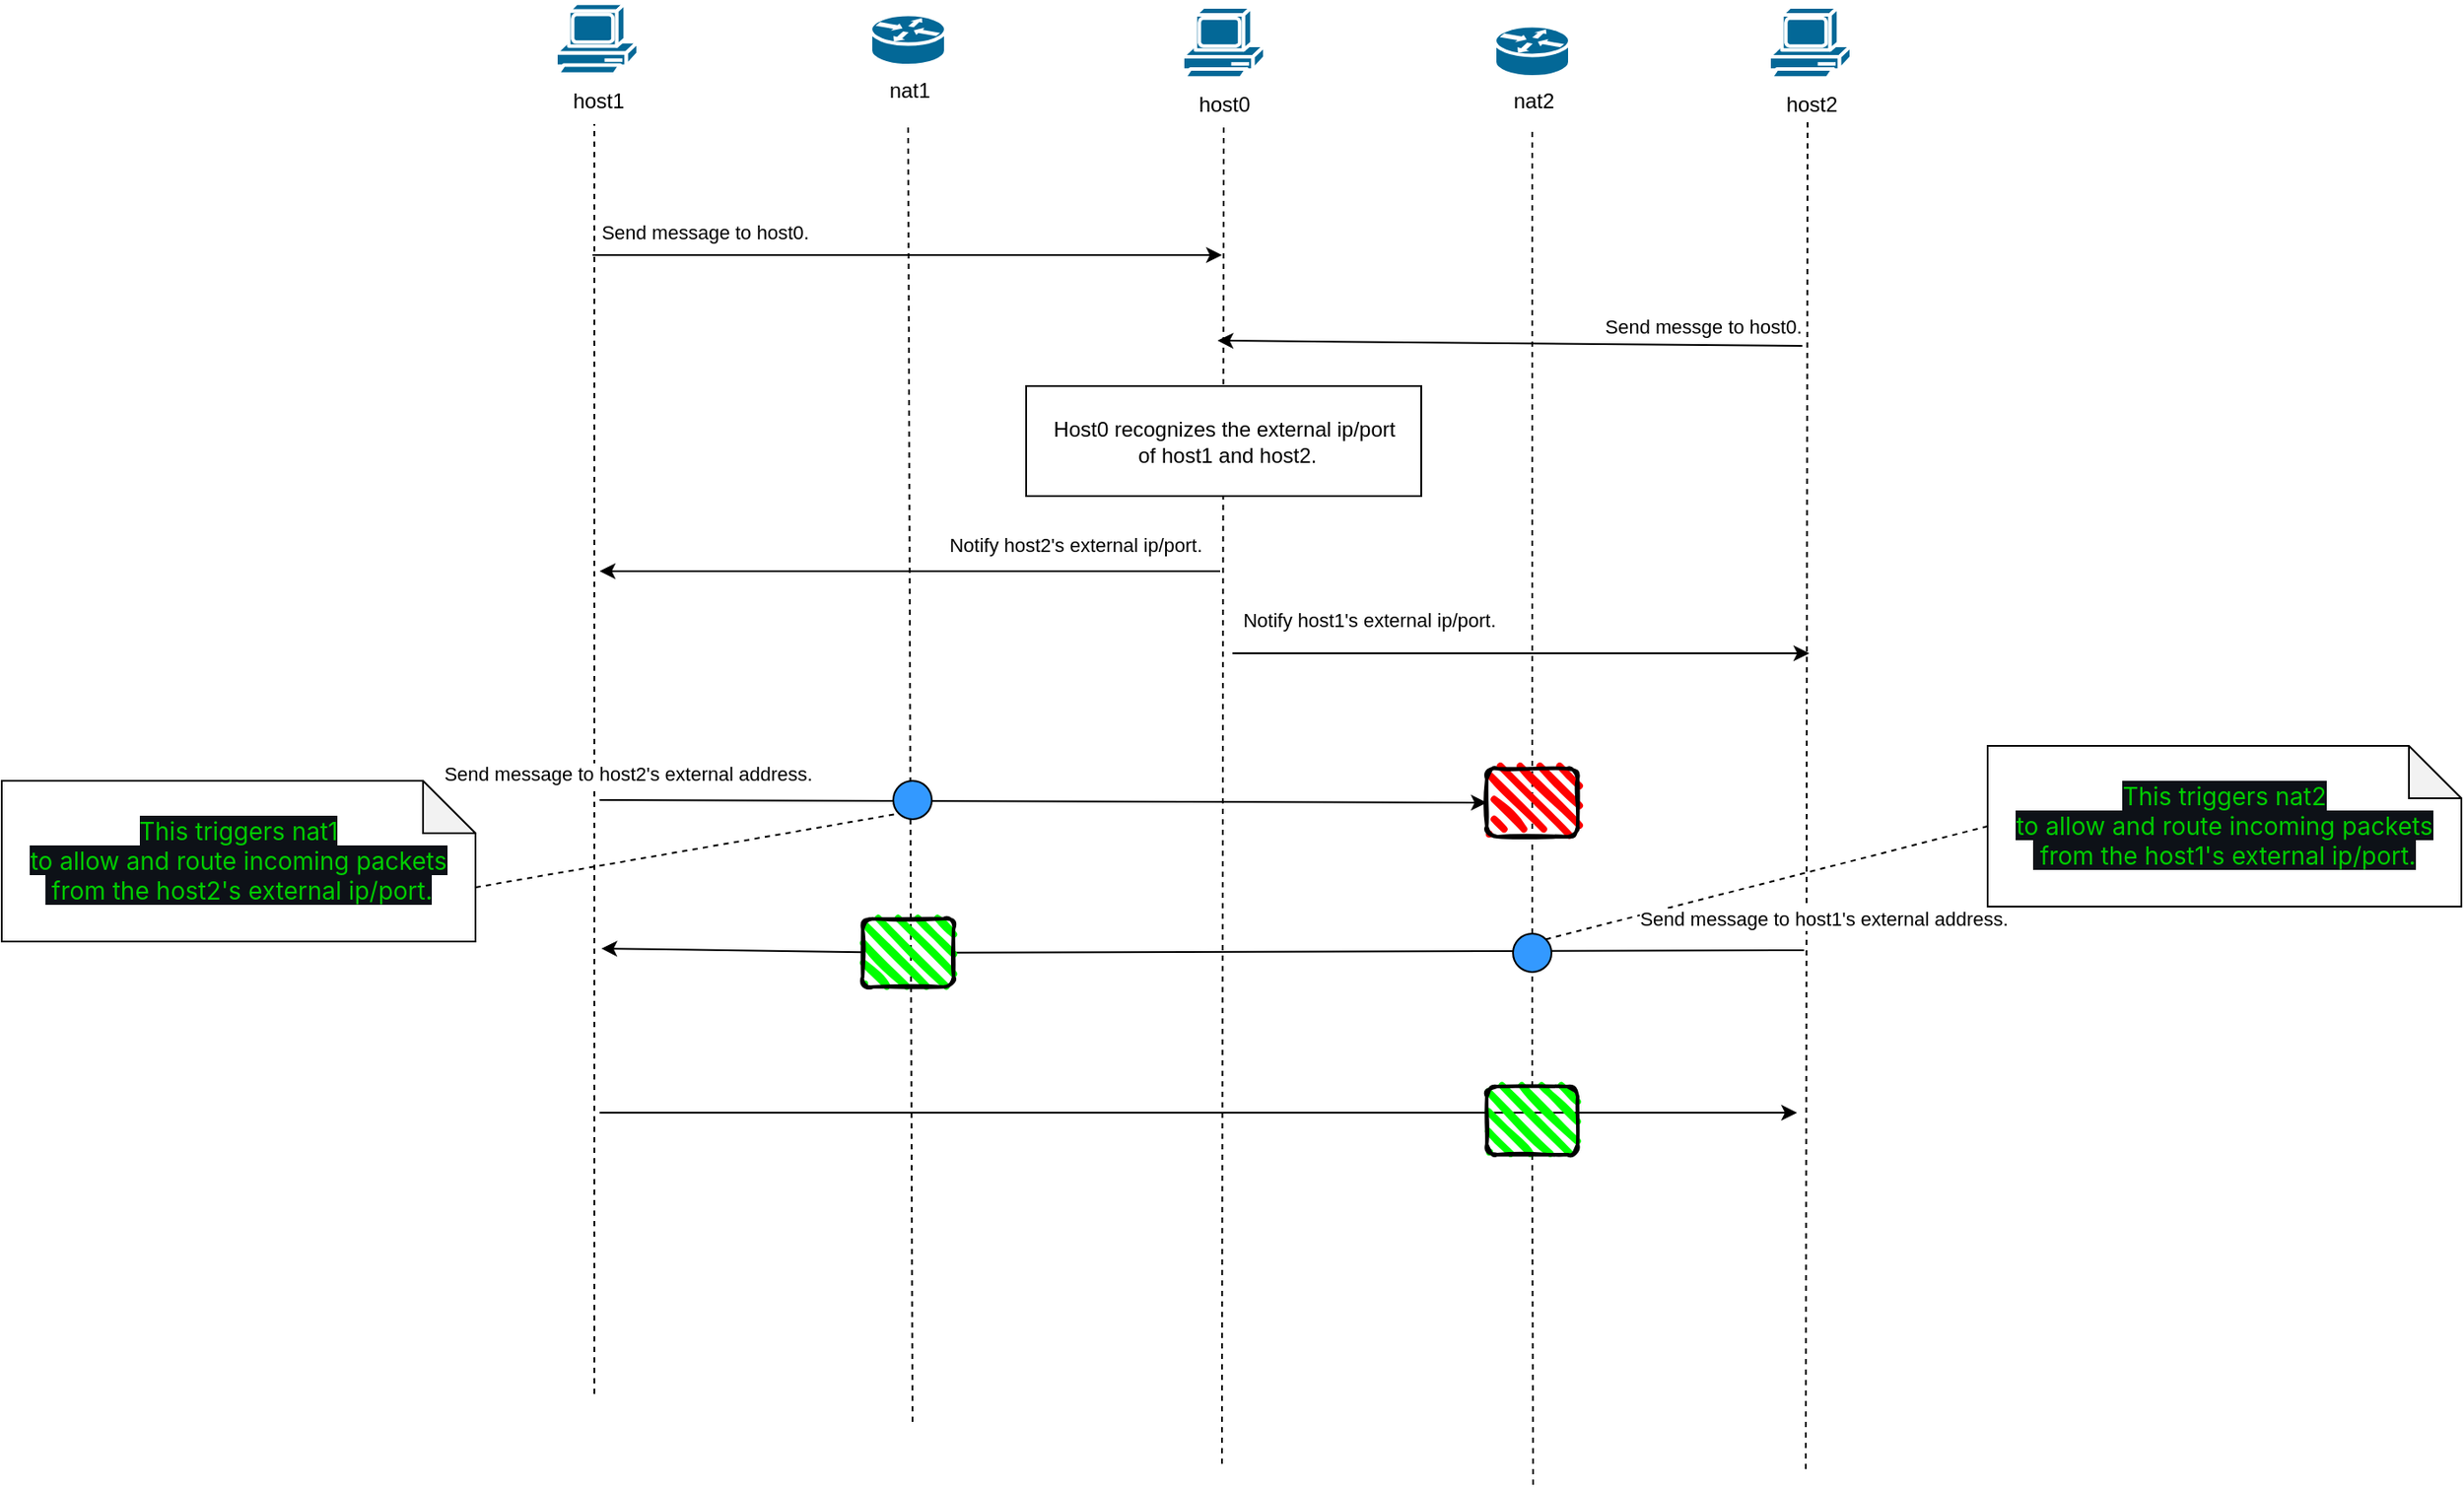 <mxfile>
    <diagram id="ExdccTZqctQwAvQB16s_" name="Page-1">
        <mxGraphModel dx="1976" dy="1072" grid="0" gridSize="10" guides="1" tooltips="1" connect="1" arrows="1" fold="1" page="0" pageScale="1" pageWidth="827" pageHeight="1169" math="0" shadow="0">
            <root>
                <mxCell id="0"/>
                <mxCell id="1" parent="0"/>
                <mxCell id="50" value="" style="endArrow=none;dashed=1;html=1;fontSize=12;entryX=0.5;entryY=1;entryDx=0;entryDy=0;" parent="1" edge="1">
                    <mxGeometry width="50" height="50" relative="1" as="geometry">
                        <mxPoint x="60" y="888" as="sourcePoint"/>
                        <mxPoint x="60" y="161" as="targetPoint"/>
                    </mxGeometry>
                </mxCell>
                <mxCell id="51" value="" style="endArrow=none;dashed=1;html=1;fontSize=12;entryX=0.5;entryY=1;entryDx=0;entryDy=0;" parent="1" edge="1">
                    <mxGeometry width="50" height="50" relative="1" as="geometry">
                        <mxPoint x="419" y="928" as="sourcePoint"/>
                        <mxPoint x="420" y="160" as="targetPoint"/>
                    </mxGeometry>
                </mxCell>
                <mxCell id="52" value="" style="endArrow=classic;html=1;" parent="1" edge="1">
                    <mxGeometry width="50" height="50" relative="1" as="geometry">
                        <mxPoint x="59" y="236" as="sourcePoint"/>
                        <mxPoint x="419" y="236" as="targetPoint"/>
                    </mxGeometry>
                </mxCell>
                <mxCell id="108" value="Send message to host0." style="edgeLabel;html=1;align=center;verticalAlign=middle;resizable=0;points=[];" vertex="1" connectable="0" parent="52">
                    <mxGeometry x="-0.328" y="-3" relative="1" as="geometry">
                        <mxPoint x="-57" y="-16" as="offset"/>
                    </mxGeometry>
                </mxCell>
                <mxCell id="54" value="" style="endArrow=classic;html=1;" parent="1" edge="1">
                    <mxGeometry width="50" height="50" relative="1" as="geometry">
                        <mxPoint x="418" y="417" as="sourcePoint"/>
                        <mxPoint x="63" y="417" as="targetPoint"/>
                    </mxGeometry>
                </mxCell>
                <mxCell id="109" value="Notify host2's external ip/port." style="edgeLabel;html=1;align=center;verticalAlign=middle;resizable=0;points=[];" vertex="1" connectable="0" parent="54">
                    <mxGeometry x="0.358" y="1" relative="1" as="geometry">
                        <mxPoint x="158" y="-16" as="offset"/>
                    </mxGeometry>
                </mxCell>
                <mxCell id="56" value="" style="endArrow=classic;html=1;" parent="1" edge="1">
                    <mxGeometry width="50" height="50" relative="1" as="geometry">
                        <mxPoint x="751" y="288" as="sourcePoint"/>
                        <mxPoint x="416.5" y="285" as="targetPoint"/>
                    </mxGeometry>
                </mxCell>
                <mxCell id="111" value="Send messge to host0." style="edgeLabel;html=1;align=center;verticalAlign=middle;resizable=0;points=[];" vertex="1" connectable="0" parent="56">
                    <mxGeometry x="-0.539" y="-1" relative="1" as="geometry">
                        <mxPoint x="20" y="-10" as="offset"/>
                    </mxGeometry>
                </mxCell>
                <mxCell id="59" value="" style="endArrow=none;dashed=1;html=1;fontSize=12;entryX=0.5;entryY=1;entryDx=0;entryDy=0;" parent="1" edge="1">
                    <mxGeometry width="50" height="50" relative="1" as="geometry">
                        <mxPoint x="753" y="931" as="sourcePoint"/>
                        <mxPoint x="754" y="159" as="targetPoint"/>
                    </mxGeometry>
                </mxCell>
                <mxCell id="61" value="" style="endArrow=none;dashed=1;html=1;fontSize=12;entryX=0.5;entryY=1;entryDx=0;entryDy=0;" parent="1" edge="1">
                    <mxGeometry width="50" height="50" relative="1" as="geometry">
                        <mxPoint x="242" y="904" as="sourcePoint"/>
                        <mxPoint x="239.5" y="161" as="targetPoint"/>
                    </mxGeometry>
                </mxCell>
                <mxCell id="63" value="" style="endArrow=none;dashed=1;html=1;fontSize=12;entryX=0.5;entryY=1;entryDx=0;entryDy=0;startArrow=none;" parent="1" edge="1" source="105">
                    <mxGeometry width="50" height="50" relative="1" as="geometry">
                        <mxPoint x="597" y="940" as="sourcePoint"/>
                        <mxPoint x="596.5" y="164" as="targetPoint"/>
                    </mxGeometry>
                </mxCell>
                <mxCell id="73" value="" style="endArrow=classic;html=1;startArrow=none;" parent="1" edge="1">
                    <mxGeometry width="50" height="50" relative="1" as="geometry">
                        <mxPoint x="63" y="727" as="sourcePoint"/>
                        <mxPoint x="748" y="727" as="targetPoint"/>
                    </mxGeometry>
                </mxCell>
                <mxCell id="83" value="&lt;span style=&quot;font-family: -apple-system, &amp;quot;system-ui&amp;quot;, &amp;quot;Segoe UI&amp;quot;, &amp;quot;Noto Sans&amp;quot;, Helvetica, Arial, sans-serif, &amp;quot;Apple Color Emoji&amp;quot;, &amp;quot;Segoe UI Emoji&amp;quot;; font-size: 14px; text-align: left; background-color: rgb(13, 17, 23);&quot;&gt;This triggers nat1&lt;br&gt;to allow and route incoming packets&lt;br&gt;&amp;nbsp;from the host2's external ip/port.&lt;/span&gt;" style="shape=note;whiteSpace=wrap;html=1;backgroundOutline=1;darkOpacity=0.05;fontColor=#00CC00;" parent="1" vertex="1">
                    <mxGeometry x="-279" y="537" width="271" height="92" as="geometry"/>
                </mxCell>
                <mxCell id="85" value="" style="endArrow=none;dashed=1;html=1;fontSize=12;entryX=0;entryY=1;entryDx=0;entryDy=0;exitX=0;exitY=0;exitDx=271;exitDy=61;exitPerimeter=0;" parent="1" source="83" target="104" edge="1">
                    <mxGeometry width="50" height="50" relative="1" as="geometry">
                        <mxPoint x="684.5" y="747.5" as="sourcePoint"/>
                        <mxPoint x="213.5" y="564" as="targetPoint"/>
                    </mxGeometry>
                </mxCell>
                <mxCell id="86" value="" style="endArrow=classic;html=1;" edge="1" parent="1">
                    <mxGeometry width="50" height="50" relative="1" as="geometry">
                        <mxPoint x="425" y="464" as="sourcePoint"/>
                        <mxPoint x="755" y="464" as="targetPoint"/>
                    </mxGeometry>
                </mxCell>
                <mxCell id="110" value="Notify host1's external ip/port." style="edgeLabel;html=1;align=center;verticalAlign=middle;resizable=0;points=[];" vertex="1" connectable="0" parent="86">
                    <mxGeometry x="-0.794" y="-1" relative="1" as="geometry">
                        <mxPoint x="44" y="-20" as="offset"/>
                    </mxGeometry>
                </mxCell>
                <mxCell id="90" value="" style="endArrow=classic;html=1;startArrow=none;" edge="1" parent="1" source="101">
                    <mxGeometry width="50" height="50" relative="1" as="geometry">
                        <mxPoint x="753" y="633" as="sourcePoint"/>
                        <mxPoint x="64" y="633" as="targetPoint"/>
                    </mxGeometry>
                </mxCell>
                <mxCell id="92" value="&lt;span style=&quot;font-family: -apple-system, &amp;quot;system-ui&amp;quot;, &amp;quot;Segoe UI&amp;quot;, &amp;quot;Noto Sans&amp;quot;, Helvetica, Arial, sans-serif, &amp;quot;Apple Color Emoji&amp;quot;, &amp;quot;Segoe UI Emoji&amp;quot;; font-size: 14px; text-align: left; background-color: rgb(13, 17, 23);&quot;&gt;This triggers nat2&lt;br&gt;to allow and route incoming packets&lt;br&gt;&amp;nbsp;from the host1's external ip/port.&lt;/span&gt;" style="shape=note;whiteSpace=wrap;html=1;backgroundOutline=1;darkOpacity=0.05;fontColor=#00CC00;" vertex="1" parent="1">
                    <mxGeometry x="857" y="517" width="271" height="92" as="geometry"/>
                </mxCell>
                <mxCell id="93" value="" style="endArrow=none;dashed=1;html=1;fontSize=12;entryX=0;entryY=0.5;entryDx=0;entryDy=0;exitX=1;exitY=0;exitDx=0;exitDy=0;entryPerimeter=0;" edge="1" parent="1" source="105" target="92">
                    <mxGeometry width="50" height="50" relative="1" as="geometry">
                        <mxPoint x="622.5" y="623.75" as="sourcePoint"/>
                        <mxPoint x="223.5" y="574" as="targetPoint"/>
                    </mxGeometry>
                </mxCell>
                <mxCell id="94" value="" style="rounded=1;whiteSpace=wrap;html=1;strokeWidth=2;fillWeight=4;hachureGap=8;hachureAngle=45;fillColor=#FF0000;sketch=1;fontColor=#00CC00;" vertex="1" parent="1">
                    <mxGeometry x="570.5" y="530" width="52" height="39" as="geometry"/>
                </mxCell>
                <mxCell id="100" value="" style="endArrow=none;dashed=1;html=1;fontSize=12;entryX=0.5;entryY=1;entryDx=0;entryDy=0;" edge="1" parent="1" target="99">
                    <mxGeometry width="50" height="50" relative="1" as="geometry">
                        <mxPoint x="597" y="940" as="sourcePoint"/>
                        <mxPoint x="596.5" y="164" as="targetPoint"/>
                    </mxGeometry>
                </mxCell>
                <mxCell id="99" value="" style="rounded=1;whiteSpace=wrap;html=1;strokeWidth=2;fillWeight=4;hachureGap=8;hachureAngle=45;fillColor=#00FF00;sketch=1;fontColor=#00CC00;" vertex="1" parent="1">
                    <mxGeometry x="570.5" y="712" width="52" height="39" as="geometry"/>
                </mxCell>
                <mxCell id="102" value="" style="endArrow=none;html=1;startArrow=none;" edge="1" parent="1" target="101">
                    <mxGeometry width="50" height="50" relative="1" as="geometry">
                        <mxPoint x="752" y="634" as="sourcePoint"/>
                        <mxPoint x="64" y="633" as="targetPoint"/>
                    </mxGeometry>
                </mxCell>
                <mxCell id="120" value="Send message to host1's external address." style="edgeLabel;html=1;align=center;verticalAlign=middle;resizable=0;points=[];" vertex="1" connectable="0" parent="102">
                    <mxGeometry x="-0.757" y="-1" relative="1" as="geometry">
                        <mxPoint x="70" y="-17" as="offset"/>
                    </mxGeometry>
                </mxCell>
                <mxCell id="101" value="" style="rounded=1;whiteSpace=wrap;html=1;strokeWidth=2;fillWeight=4;hachureGap=8;hachureAngle=45;fillColor=#00FF00;sketch=1;fontColor=#00CC00;" vertex="1" parent="1">
                    <mxGeometry x="213.5" y="616" width="52" height="39" as="geometry"/>
                </mxCell>
                <mxCell id="103" value="" style="endArrow=classic;html=1;entryX=0;entryY=0.5;entryDx=0;entryDy=0;" edge="1" parent="1" target="94">
                    <mxGeometry width="50" height="50" relative="1" as="geometry">
                        <mxPoint x="63" y="548" as="sourcePoint"/>
                        <mxPoint x="423" y="548" as="targetPoint"/>
                    </mxGeometry>
                </mxCell>
                <mxCell id="119" value="Send message to host2's external address." style="edgeLabel;html=1;align=center;verticalAlign=middle;resizable=0;points=[];" vertex="1" connectable="0" parent="103">
                    <mxGeometry x="-0.783" relative="1" as="geometry">
                        <mxPoint x="-39" y="-15" as="offset"/>
                    </mxGeometry>
                </mxCell>
                <mxCell id="104" value="" style="shape=ellipse;html=1;dashed=0;whitespace=wrap;perimeter=ellipsePerimeter;fillColor=#3399FF;" vertex="1" parent="1">
                    <mxGeometry x="231" y="537" width="22" height="22" as="geometry"/>
                </mxCell>
                <mxCell id="106" value="" style="endArrow=none;dashed=1;html=1;fontSize=12;entryX=0.5;entryY=1;entryDx=0;entryDy=0;startArrow=none;" edge="1" parent="1" source="99" target="105">
                    <mxGeometry width="50" height="50" relative="1" as="geometry">
                        <mxPoint x="596.5" y="712" as="sourcePoint"/>
                        <mxPoint x="596.5" y="241" as="targetPoint"/>
                    </mxGeometry>
                </mxCell>
                <mxCell id="105" value="" style="shape=ellipse;html=1;dashed=0;whitespace=wrap;perimeter=ellipsePerimeter;fillColor=#3399FF;" vertex="1" parent="1">
                    <mxGeometry x="585.5" y="624.5" width="22" height="22" as="geometry"/>
                </mxCell>
                <mxCell id="113" value="Host0 recognizes the external ip/port&lt;br&gt;&amp;nbsp;of host1 and host2." style="html=1;dashed=0;whitespace=wrap;fillColor=default;" vertex="1" parent="1">
                    <mxGeometry x="307" y="311" width="226" height="63" as="geometry"/>
                </mxCell>
                <mxCell id="114" value="host1" style="shape=mxgraph.cisco.computers_and_peripherals.pc;sketch=0;html=1;pointerEvents=1;dashed=0;fillColor=#036897;strokeColor=#ffffff;strokeWidth=2;verticalLabelPosition=bottom;verticalAlign=top;align=center;outlineConnect=0;" vertex="1" parent="1">
                    <mxGeometry x="38" y="91.82" width="47" height="42.18" as="geometry"/>
                </mxCell>
                <mxCell id="115" value="host0" style="shape=mxgraph.cisco.computers_and_peripherals.pc;sketch=0;html=1;pointerEvents=1;dashed=0;fillColor=#036897;strokeColor=#ffffff;strokeWidth=2;verticalLabelPosition=bottom;verticalAlign=top;align=center;outlineConnect=0;" vertex="1" parent="1">
                    <mxGeometry x="396.5" y="94" width="47" height="42.18" as="geometry"/>
                </mxCell>
                <mxCell id="116" value="host2" style="shape=mxgraph.cisco.computers_and_peripherals.pc;sketch=0;html=1;pointerEvents=1;dashed=0;fillColor=#036897;strokeColor=#ffffff;strokeWidth=2;verticalLabelPosition=bottom;verticalAlign=top;align=center;outlineConnect=0;" vertex="1" parent="1">
                    <mxGeometry x="732" y="94" width="47" height="42.18" as="geometry"/>
                </mxCell>
                <mxCell id="117" value="nat1" style="shape=mxgraph.cisco.routers.router;sketch=0;html=1;pointerEvents=1;dashed=0;fillColor=#036897;strokeColor=#ffffff;strokeWidth=2;verticalLabelPosition=bottom;verticalAlign=top;align=center;outlineConnect=0;" vertex="1" parent="1">
                    <mxGeometry x="218" y="98.3" width="43" height="29.22" as="geometry"/>
                </mxCell>
                <mxCell id="118" value="nat2" style="shape=mxgraph.cisco.routers.router;sketch=0;html=1;pointerEvents=1;dashed=0;fillColor=#036897;strokeColor=#ffffff;strokeWidth=2;verticalLabelPosition=bottom;verticalAlign=top;align=center;outlineConnect=0;" vertex="1" parent="1">
                    <mxGeometry x="575" y="104.78" width="43" height="29.22" as="geometry"/>
                </mxCell>
            </root>
        </mxGraphModel>
    </diagram>
</mxfile>